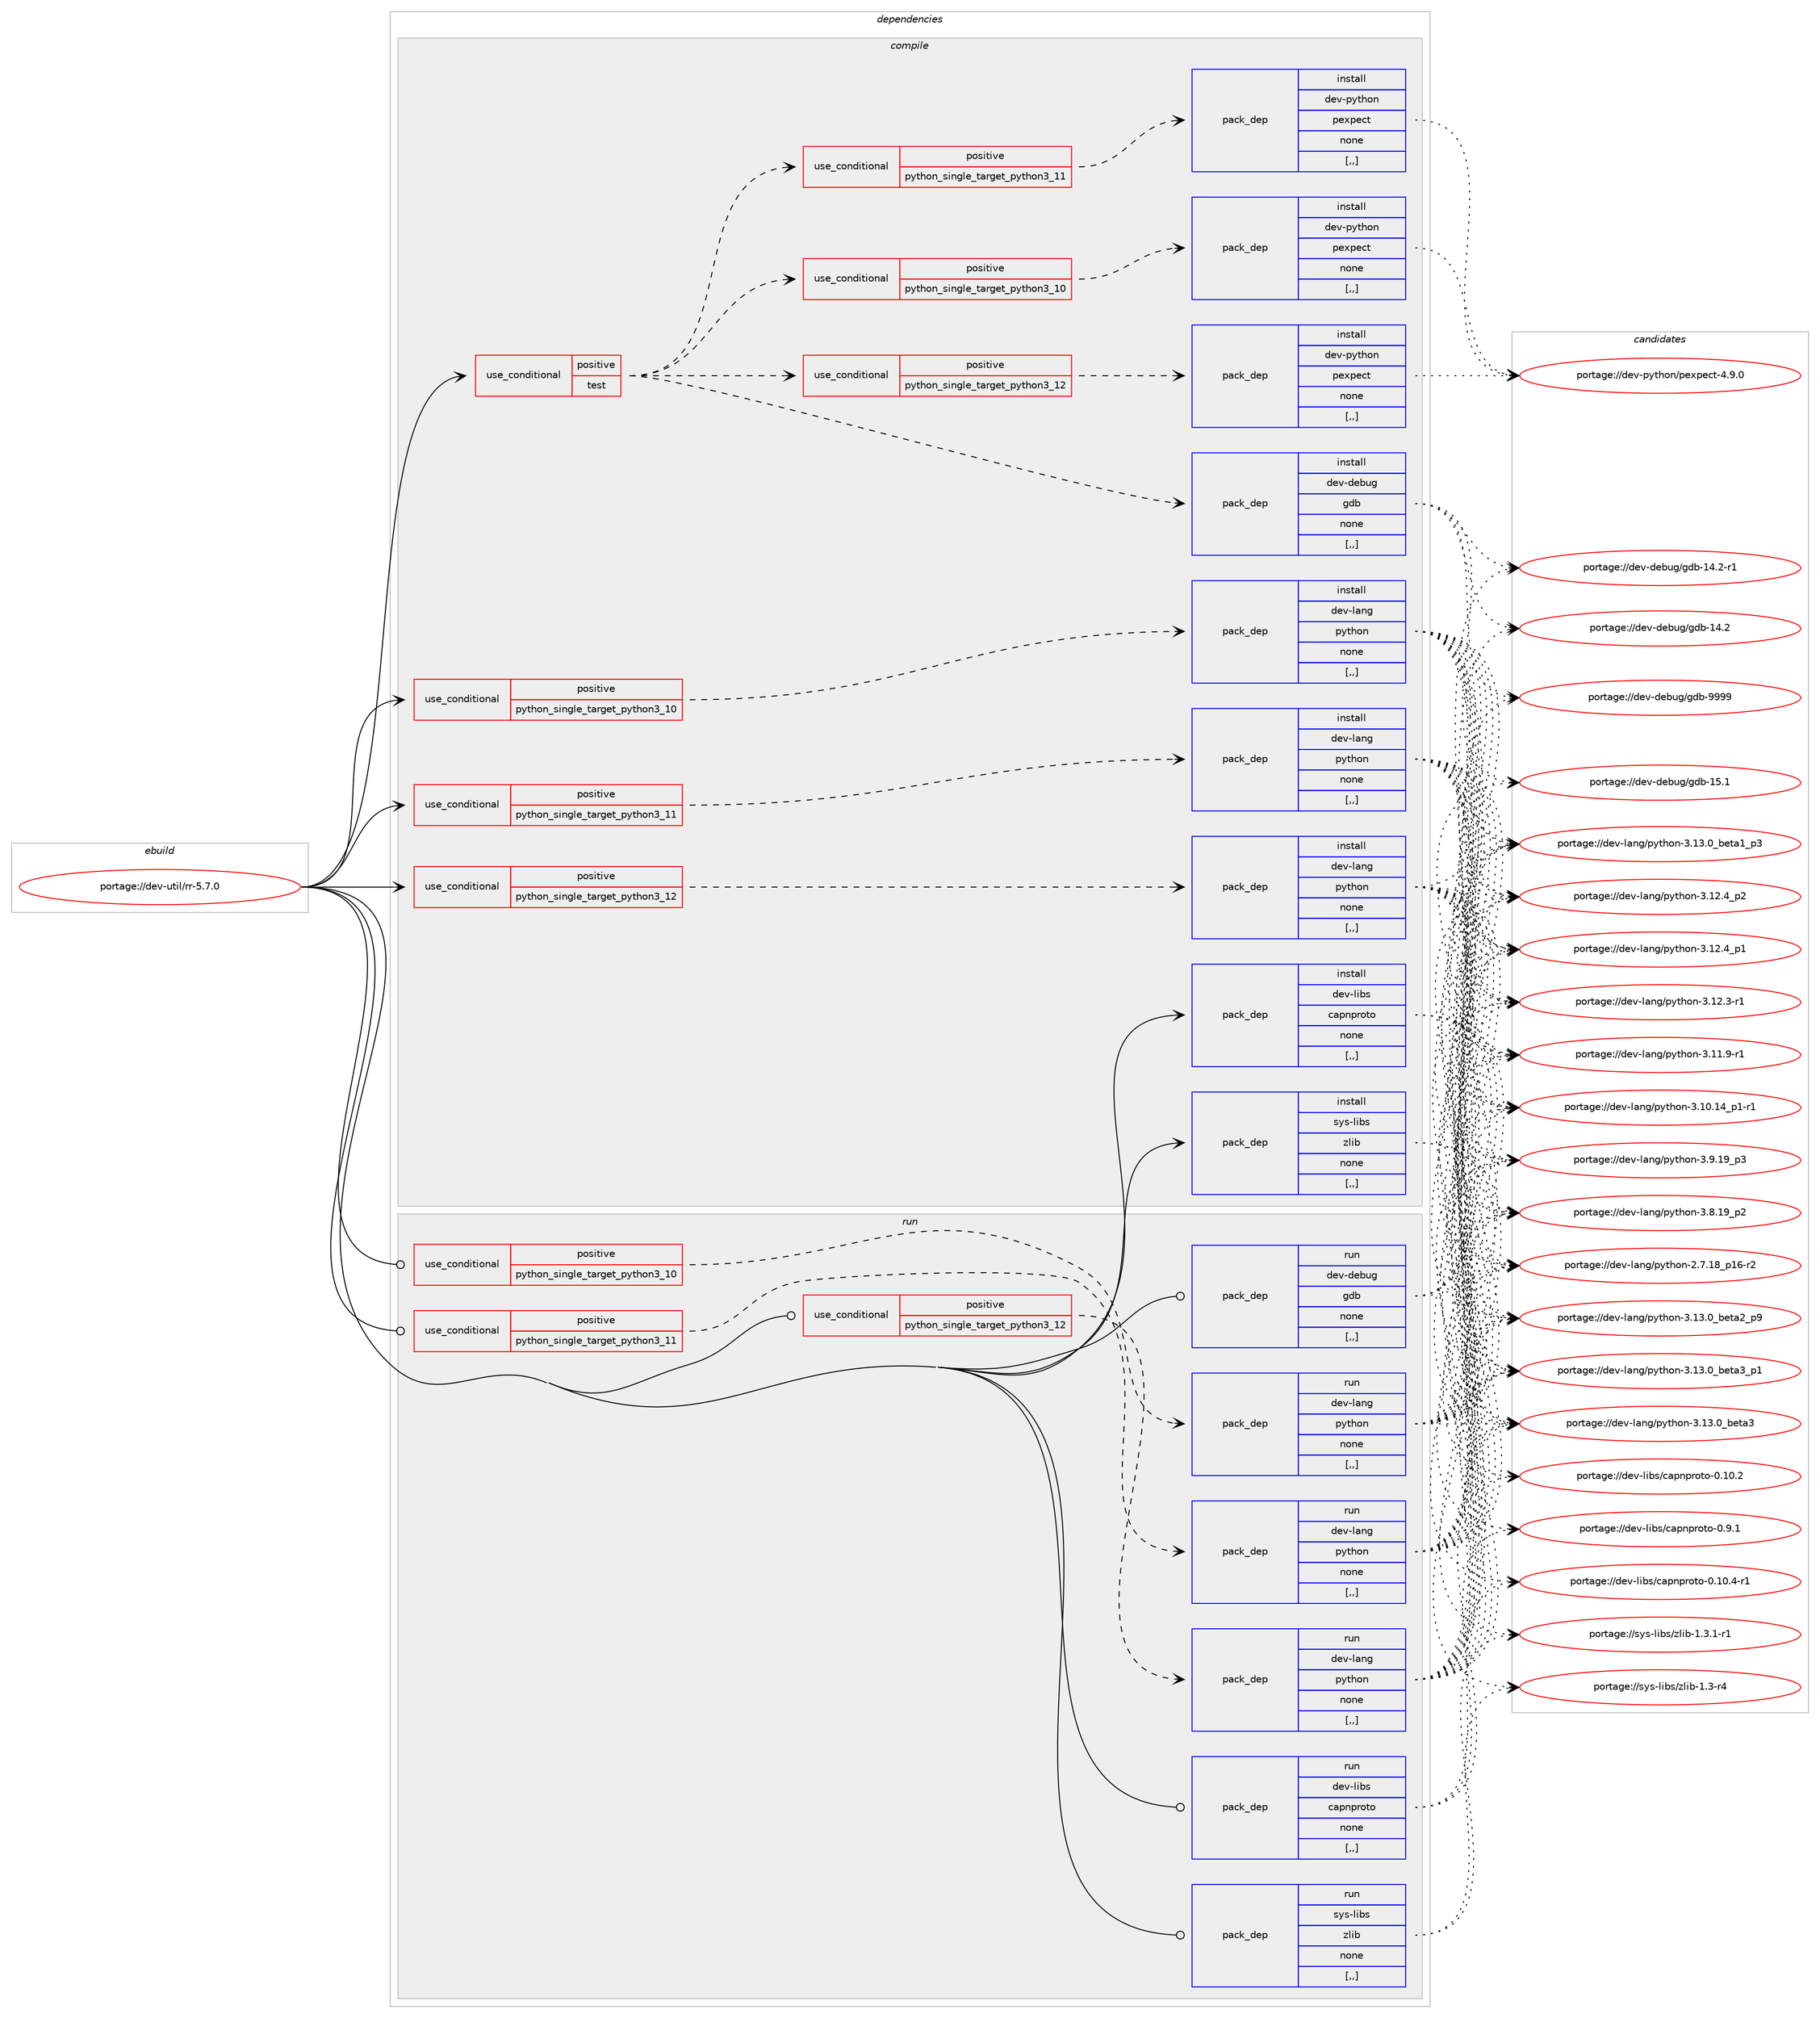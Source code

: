 digraph prolog {

# *************
# Graph options
# *************

newrank=true;
concentrate=true;
compound=true;
graph [rankdir=LR,fontname=Helvetica,fontsize=10,ranksep=1.5];#, ranksep=2.5, nodesep=0.2];
edge  [arrowhead=vee];
node  [fontname=Helvetica,fontsize=10];

# **********
# The ebuild
# **********

subgraph cluster_leftcol {
color=gray;
label=<<i>ebuild</i>>;
id [label="portage://dev-util/rr-5.7.0", color=red, width=4, href="../dev-util/rr-5.7.0.svg"];
}

# ****************
# The dependencies
# ****************

subgraph cluster_midcol {
color=gray;
label=<<i>dependencies</i>>;
subgraph cluster_compile {
fillcolor="#eeeeee";
style=filled;
label=<<i>compile</i>>;
subgraph cond61566 {
dependency218963 [label=<<TABLE BORDER="0" CELLBORDER="1" CELLSPACING="0" CELLPADDING="4"><TR><TD ROWSPAN="3" CELLPADDING="10">use_conditional</TD></TR><TR><TD>positive</TD></TR><TR><TD>python_single_target_python3_10</TD></TR></TABLE>>, shape=none, color=red];
subgraph pack155939 {
dependency218964 [label=<<TABLE BORDER="0" CELLBORDER="1" CELLSPACING="0" CELLPADDING="4" WIDTH="220"><TR><TD ROWSPAN="6" CELLPADDING="30">pack_dep</TD></TR><TR><TD WIDTH="110">install</TD></TR><TR><TD>dev-lang</TD></TR><TR><TD>python</TD></TR><TR><TD>none</TD></TR><TR><TD>[,,]</TD></TR></TABLE>>, shape=none, color=blue];
}
dependency218963:e -> dependency218964:w [weight=20,style="dashed",arrowhead="vee"];
}
id:e -> dependency218963:w [weight=20,style="solid",arrowhead="vee"];
subgraph cond61567 {
dependency218965 [label=<<TABLE BORDER="0" CELLBORDER="1" CELLSPACING="0" CELLPADDING="4"><TR><TD ROWSPAN="3" CELLPADDING="10">use_conditional</TD></TR><TR><TD>positive</TD></TR><TR><TD>python_single_target_python3_11</TD></TR></TABLE>>, shape=none, color=red];
subgraph pack155940 {
dependency218966 [label=<<TABLE BORDER="0" CELLBORDER="1" CELLSPACING="0" CELLPADDING="4" WIDTH="220"><TR><TD ROWSPAN="6" CELLPADDING="30">pack_dep</TD></TR><TR><TD WIDTH="110">install</TD></TR><TR><TD>dev-lang</TD></TR><TR><TD>python</TD></TR><TR><TD>none</TD></TR><TR><TD>[,,]</TD></TR></TABLE>>, shape=none, color=blue];
}
dependency218965:e -> dependency218966:w [weight=20,style="dashed",arrowhead="vee"];
}
id:e -> dependency218965:w [weight=20,style="solid",arrowhead="vee"];
subgraph cond61568 {
dependency218967 [label=<<TABLE BORDER="0" CELLBORDER="1" CELLSPACING="0" CELLPADDING="4"><TR><TD ROWSPAN="3" CELLPADDING="10">use_conditional</TD></TR><TR><TD>positive</TD></TR><TR><TD>python_single_target_python3_12</TD></TR></TABLE>>, shape=none, color=red];
subgraph pack155941 {
dependency218968 [label=<<TABLE BORDER="0" CELLBORDER="1" CELLSPACING="0" CELLPADDING="4" WIDTH="220"><TR><TD ROWSPAN="6" CELLPADDING="30">pack_dep</TD></TR><TR><TD WIDTH="110">install</TD></TR><TR><TD>dev-lang</TD></TR><TR><TD>python</TD></TR><TR><TD>none</TD></TR><TR><TD>[,,]</TD></TR></TABLE>>, shape=none, color=blue];
}
dependency218967:e -> dependency218968:w [weight=20,style="dashed",arrowhead="vee"];
}
id:e -> dependency218967:w [weight=20,style="solid",arrowhead="vee"];
subgraph cond61569 {
dependency218969 [label=<<TABLE BORDER="0" CELLBORDER="1" CELLSPACING="0" CELLPADDING="4"><TR><TD ROWSPAN="3" CELLPADDING="10">use_conditional</TD></TR><TR><TD>positive</TD></TR><TR><TD>test</TD></TR></TABLE>>, shape=none, color=red];
subgraph cond61570 {
dependency218970 [label=<<TABLE BORDER="0" CELLBORDER="1" CELLSPACING="0" CELLPADDING="4"><TR><TD ROWSPAN="3" CELLPADDING="10">use_conditional</TD></TR><TR><TD>positive</TD></TR><TR><TD>python_single_target_python3_10</TD></TR></TABLE>>, shape=none, color=red];
subgraph pack155942 {
dependency218971 [label=<<TABLE BORDER="0" CELLBORDER="1" CELLSPACING="0" CELLPADDING="4" WIDTH="220"><TR><TD ROWSPAN="6" CELLPADDING="30">pack_dep</TD></TR><TR><TD WIDTH="110">install</TD></TR><TR><TD>dev-python</TD></TR><TR><TD>pexpect</TD></TR><TR><TD>none</TD></TR><TR><TD>[,,]</TD></TR></TABLE>>, shape=none, color=blue];
}
dependency218970:e -> dependency218971:w [weight=20,style="dashed",arrowhead="vee"];
}
dependency218969:e -> dependency218970:w [weight=20,style="dashed",arrowhead="vee"];
subgraph cond61571 {
dependency218972 [label=<<TABLE BORDER="0" CELLBORDER="1" CELLSPACING="0" CELLPADDING="4"><TR><TD ROWSPAN="3" CELLPADDING="10">use_conditional</TD></TR><TR><TD>positive</TD></TR><TR><TD>python_single_target_python3_11</TD></TR></TABLE>>, shape=none, color=red];
subgraph pack155943 {
dependency218973 [label=<<TABLE BORDER="0" CELLBORDER="1" CELLSPACING="0" CELLPADDING="4" WIDTH="220"><TR><TD ROWSPAN="6" CELLPADDING="30">pack_dep</TD></TR><TR><TD WIDTH="110">install</TD></TR><TR><TD>dev-python</TD></TR><TR><TD>pexpect</TD></TR><TR><TD>none</TD></TR><TR><TD>[,,]</TD></TR></TABLE>>, shape=none, color=blue];
}
dependency218972:e -> dependency218973:w [weight=20,style="dashed",arrowhead="vee"];
}
dependency218969:e -> dependency218972:w [weight=20,style="dashed",arrowhead="vee"];
subgraph cond61572 {
dependency218974 [label=<<TABLE BORDER="0" CELLBORDER="1" CELLSPACING="0" CELLPADDING="4"><TR><TD ROWSPAN="3" CELLPADDING="10">use_conditional</TD></TR><TR><TD>positive</TD></TR><TR><TD>python_single_target_python3_12</TD></TR></TABLE>>, shape=none, color=red];
subgraph pack155944 {
dependency218975 [label=<<TABLE BORDER="0" CELLBORDER="1" CELLSPACING="0" CELLPADDING="4" WIDTH="220"><TR><TD ROWSPAN="6" CELLPADDING="30">pack_dep</TD></TR><TR><TD WIDTH="110">install</TD></TR><TR><TD>dev-python</TD></TR><TR><TD>pexpect</TD></TR><TR><TD>none</TD></TR><TR><TD>[,,]</TD></TR></TABLE>>, shape=none, color=blue];
}
dependency218974:e -> dependency218975:w [weight=20,style="dashed",arrowhead="vee"];
}
dependency218969:e -> dependency218974:w [weight=20,style="dashed",arrowhead="vee"];
subgraph pack155945 {
dependency218976 [label=<<TABLE BORDER="0" CELLBORDER="1" CELLSPACING="0" CELLPADDING="4" WIDTH="220"><TR><TD ROWSPAN="6" CELLPADDING="30">pack_dep</TD></TR><TR><TD WIDTH="110">install</TD></TR><TR><TD>dev-debug</TD></TR><TR><TD>gdb</TD></TR><TR><TD>none</TD></TR><TR><TD>[,,]</TD></TR></TABLE>>, shape=none, color=blue];
}
dependency218969:e -> dependency218976:w [weight=20,style="dashed",arrowhead="vee"];
}
id:e -> dependency218969:w [weight=20,style="solid",arrowhead="vee"];
subgraph pack155946 {
dependency218977 [label=<<TABLE BORDER="0" CELLBORDER="1" CELLSPACING="0" CELLPADDING="4" WIDTH="220"><TR><TD ROWSPAN="6" CELLPADDING="30">pack_dep</TD></TR><TR><TD WIDTH="110">install</TD></TR><TR><TD>dev-libs</TD></TR><TR><TD>capnproto</TD></TR><TR><TD>none</TD></TR><TR><TD>[,,]</TD></TR></TABLE>>, shape=none, color=blue];
}
id:e -> dependency218977:w [weight=20,style="solid",arrowhead="vee"];
subgraph pack155947 {
dependency218978 [label=<<TABLE BORDER="0" CELLBORDER="1" CELLSPACING="0" CELLPADDING="4" WIDTH="220"><TR><TD ROWSPAN="6" CELLPADDING="30">pack_dep</TD></TR><TR><TD WIDTH="110">install</TD></TR><TR><TD>sys-libs</TD></TR><TR><TD>zlib</TD></TR><TR><TD>none</TD></TR><TR><TD>[,,]</TD></TR></TABLE>>, shape=none, color=blue];
}
id:e -> dependency218978:w [weight=20,style="solid",arrowhead="vee"];
}
subgraph cluster_compileandrun {
fillcolor="#eeeeee";
style=filled;
label=<<i>compile and run</i>>;
}
subgraph cluster_run {
fillcolor="#eeeeee";
style=filled;
label=<<i>run</i>>;
subgraph cond61573 {
dependency218979 [label=<<TABLE BORDER="0" CELLBORDER="1" CELLSPACING="0" CELLPADDING="4"><TR><TD ROWSPAN="3" CELLPADDING="10">use_conditional</TD></TR><TR><TD>positive</TD></TR><TR><TD>python_single_target_python3_10</TD></TR></TABLE>>, shape=none, color=red];
subgraph pack155948 {
dependency218980 [label=<<TABLE BORDER="0" CELLBORDER="1" CELLSPACING="0" CELLPADDING="4" WIDTH="220"><TR><TD ROWSPAN="6" CELLPADDING="30">pack_dep</TD></TR><TR><TD WIDTH="110">run</TD></TR><TR><TD>dev-lang</TD></TR><TR><TD>python</TD></TR><TR><TD>none</TD></TR><TR><TD>[,,]</TD></TR></TABLE>>, shape=none, color=blue];
}
dependency218979:e -> dependency218980:w [weight=20,style="dashed",arrowhead="vee"];
}
id:e -> dependency218979:w [weight=20,style="solid",arrowhead="odot"];
subgraph cond61574 {
dependency218981 [label=<<TABLE BORDER="0" CELLBORDER="1" CELLSPACING="0" CELLPADDING="4"><TR><TD ROWSPAN="3" CELLPADDING="10">use_conditional</TD></TR><TR><TD>positive</TD></TR><TR><TD>python_single_target_python3_11</TD></TR></TABLE>>, shape=none, color=red];
subgraph pack155949 {
dependency218982 [label=<<TABLE BORDER="0" CELLBORDER="1" CELLSPACING="0" CELLPADDING="4" WIDTH="220"><TR><TD ROWSPAN="6" CELLPADDING="30">pack_dep</TD></TR><TR><TD WIDTH="110">run</TD></TR><TR><TD>dev-lang</TD></TR><TR><TD>python</TD></TR><TR><TD>none</TD></TR><TR><TD>[,,]</TD></TR></TABLE>>, shape=none, color=blue];
}
dependency218981:e -> dependency218982:w [weight=20,style="dashed",arrowhead="vee"];
}
id:e -> dependency218981:w [weight=20,style="solid",arrowhead="odot"];
subgraph cond61575 {
dependency218983 [label=<<TABLE BORDER="0" CELLBORDER="1" CELLSPACING="0" CELLPADDING="4"><TR><TD ROWSPAN="3" CELLPADDING="10">use_conditional</TD></TR><TR><TD>positive</TD></TR><TR><TD>python_single_target_python3_12</TD></TR></TABLE>>, shape=none, color=red];
subgraph pack155950 {
dependency218984 [label=<<TABLE BORDER="0" CELLBORDER="1" CELLSPACING="0" CELLPADDING="4" WIDTH="220"><TR><TD ROWSPAN="6" CELLPADDING="30">pack_dep</TD></TR><TR><TD WIDTH="110">run</TD></TR><TR><TD>dev-lang</TD></TR><TR><TD>python</TD></TR><TR><TD>none</TD></TR><TR><TD>[,,]</TD></TR></TABLE>>, shape=none, color=blue];
}
dependency218983:e -> dependency218984:w [weight=20,style="dashed",arrowhead="vee"];
}
id:e -> dependency218983:w [weight=20,style="solid",arrowhead="odot"];
subgraph pack155951 {
dependency218985 [label=<<TABLE BORDER="0" CELLBORDER="1" CELLSPACING="0" CELLPADDING="4" WIDTH="220"><TR><TD ROWSPAN="6" CELLPADDING="30">pack_dep</TD></TR><TR><TD WIDTH="110">run</TD></TR><TR><TD>dev-debug</TD></TR><TR><TD>gdb</TD></TR><TR><TD>none</TD></TR><TR><TD>[,,]</TD></TR></TABLE>>, shape=none, color=blue];
}
id:e -> dependency218985:w [weight=20,style="solid",arrowhead="odot"];
subgraph pack155952 {
dependency218986 [label=<<TABLE BORDER="0" CELLBORDER="1" CELLSPACING="0" CELLPADDING="4" WIDTH="220"><TR><TD ROWSPAN="6" CELLPADDING="30">pack_dep</TD></TR><TR><TD WIDTH="110">run</TD></TR><TR><TD>dev-libs</TD></TR><TR><TD>capnproto</TD></TR><TR><TD>none</TD></TR><TR><TD>[,,]</TD></TR></TABLE>>, shape=none, color=blue];
}
id:e -> dependency218986:w [weight=20,style="solid",arrowhead="odot"];
subgraph pack155953 {
dependency218987 [label=<<TABLE BORDER="0" CELLBORDER="1" CELLSPACING="0" CELLPADDING="4" WIDTH="220"><TR><TD ROWSPAN="6" CELLPADDING="30">pack_dep</TD></TR><TR><TD WIDTH="110">run</TD></TR><TR><TD>sys-libs</TD></TR><TR><TD>zlib</TD></TR><TR><TD>none</TD></TR><TR><TD>[,,]</TD></TR></TABLE>>, shape=none, color=blue];
}
id:e -> dependency218987:w [weight=20,style="solid",arrowhead="odot"];
}
}

# **************
# The candidates
# **************

subgraph cluster_choices {
rank=same;
color=gray;
label=<<i>candidates</i>>;

subgraph choice155939 {
color=black;
nodesep=1;
choice10010111845108971101034711212111610411111045514649514648959810111697519511249 [label="portage://dev-lang/python-3.13.0_beta3_p1", color=red, width=4,href="../dev-lang/python-3.13.0_beta3_p1.svg"];
choice1001011184510897110103471121211161041111104551464951464895981011169751 [label="portage://dev-lang/python-3.13.0_beta3", color=red, width=4,href="../dev-lang/python-3.13.0_beta3.svg"];
choice10010111845108971101034711212111610411111045514649514648959810111697509511257 [label="portage://dev-lang/python-3.13.0_beta2_p9", color=red, width=4,href="../dev-lang/python-3.13.0_beta2_p9.svg"];
choice10010111845108971101034711212111610411111045514649514648959810111697499511251 [label="portage://dev-lang/python-3.13.0_beta1_p3", color=red, width=4,href="../dev-lang/python-3.13.0_beta1_p3.svg"];
choice100101118451089711010347112121116104111110455146495046529511250 [label="portage://dev-lang/python-3.12.4_p2", color=red, width=4,href="../dev-lang/python-3.12.4_p2.svg"];
choice100101118451089711010347112121116104111110455146495046529511249 [label="portage://dev-lang/python-3.12.4_p1", color=red, width=4,href="../dev-lang/python-3.12.4_p1.svg"];
choice100101118451089711010347112121116104111110455146495046514511449 [label="portage://dev-lang/python-3.12.3-r1", color=red, width=4,href="../dev-lang/python-3.12.3-r1.svg"];
choice100101118451089711010347112121116104111110455146494946574511449 [label="portage://dev-lang/python-3.11.9-r1", color=red, width=4,href="../dev-lang/python-3.11.9-r1.svg"];
choice100101118451089711010347112121116104111110455146494846495295112494511449 [label="portage://dev-lang/python-3.10.14_p1-r1", color=red, width=4,href="../dev-lang/python-3.10.14_p1-r1.svg"];
choice100101118451089711010347112121116104111110455146574649579511251 [label="portage://dev-lang/python-3.9.19_p3", color=red, width=4,href="../dev-lang/python-3.9.19_p3.svg"];
choice100101118451089711010347112121116104111110455146564649579511250 [label="portage://dev-lang/python-3.8.19_p2", color=red, width=4,href="../dev-lang/python-3.8.19_p2.svg"];
choice100101118451089711010347112121116104111110455046554649569511249544511450 [label="portage://dev-lang/python-2.7.18_p16-r2", color=red, width=4,href="../dev-lang/python-2.7.18_p16-r2.svg"];
dependency218964:e -> choice10010111845108971101034711212111610411111045514649514648959810111697519511249:w [style=dotted,weight="100"];
dependency218964:e -> choice1001011184510897110103471121211161041111104551464951464895981011169751:w [style=dotted,weight="100"];
dependency218964:e -> choice10010111845108971101034711212111610411111045514649514648959810111697509511257:w [style=dotted,weight="100"];
dependency218964:e -> choice10010111845108971101034711212111610411111045514649514648959810111697499511251:w [style=dotted,weight="100"];
dependency218964:e -> choice100101118451089711010347112121116104111110455146495046529511250:w [style=dotted,weight="100"];
dependency218964:e -> choice100101118451089711010347112121116104111110455146495046529511249:w [style=dotted,weight="100"];
dependency218964:e -> choice100101118451089711010347112121116104111110455146495046514511449:w [style=dotted,weight="100"];
dependency218964:e -> choice100101118451089711010347112121116104111110455146494946574511449:w [style=dotted,weight="100"];
dependency218964:e -> choice100101118451089711010347112121116104111110455146494846495295112494511449:w [style=dotted,weight="100"];
dependency218964:e -> choice100101118451089711010347112121116104111110455146574649579511251:w [style=dotted,weight="100"];
dependency218964:e -> choice100101118451089711010347112121116104111110455146564649579511250:w [style=dotted,weight="100"];
dependency218964:e -> choice100101118451089711010347112121116104111110455046554649569511249544511450:w [style=dotted,weight="100"];
}
subgraph choice155940 {
color=black;
nodesep=1;
choice10010111845108971101034711212111610411111045514649514648959810111697519511249 [label="portage://dev-lang/python-3.13.0_beta3_p1", color=red, width=4,href="../dev-lang/python-3.13.0_beta3_p1.svg"];
choice1001011184510897110103471121211161041111104551464951464895981011169751 [label="portage://dev-lang/python-3.13.0_beta3", color=red, width=4,href="../dev-lang/python-3.13.0_beta3.svg"];
choice10010111845108971101034711212111610411111045514649514648959810111697509511257 [label="portage://dev-lang/python-3.13.0_beta2_p9", color=red, width=4,href="../dev-lang/python-3.13.0_beta2_p9.svg"];
choice10010111845108971101034711212111610411111045514649514648959810111697499511251 [label="portage://dev-lang/python-3.13.0_beta1_p3", color=red, width=4,href="../dev-lang/python-3.13.0_beta1_p3.svg"];
choice100101118451089711010347112121116104111110455146495046529511250 [label="portage://dev-lang/python-3.12.4_p2", color=red, width=4,href="../dev-lang/python-3.12.4_p2.svg"];
choice100101118451089711010347112121116104111110455146495046529511249 [label="portage://dev-lang/python-3.12.4_p1", color=red, width=4,href="../dev-lang/python-3.12.4_p1.svg"];
choice100101118451089711010347112121116104111110455146495046514511449 [label="portage://dev-lang/python-3.12.3-r1", color=red, width=4,href="../dev-lang/python-3.12.3-r1.svg"];
choice100101118451089711010347112121116104111110455146494946574511449 [label="portage://dev-lang/python-3.11.9-r1", color=red, width=4,href="../dev-lang/python-3.11.9-r1.svg"];
choice100101118451089711010347112121116104111110455146494846495295112494511449 [label="portage://dev-lang/python-3.10.14_p1-r1", color=red, width=4,href="../dev-lang/python-3.10.14_p1-r1.svg"];
choice100101118451089711010347112121116104111110455146574649579511251 [label="portage://dev-lang/python-3.9.19_p3", color=red, width=4,href="../dev-lang/python-3.9.19_p3.svg"];
choice100101118451089711010347112121116104111110455146564649579511250 [label="portage://dev-lang/python-3.8.19_p2", color=red, width=4,href="../dev-lang/python-3.8.19_p2.svg"];
choice100101118451089711010347112121116104111110455046554649569511249544511450 [label="portage://dev-lang/python-2.7.18_p16-r2", color=red, width=4,href="../dev-lang/python-2.7.18_p16-r2.svg"];
dependency218966:e -> choice10010111845108971101034711212111610411111045514649514648959810111697519511249:w [style=dotted,weight="100"];
dependency218966:e -> choice1001011184510897110103471121211161041111104551464951464895981011169751:w [style=dotted,weight="100"];
dependency218966:e -> choice10010111845108971101034711212111610411111045514649514648959810111697509511257:w [style=dotted,weight="100"];
dependency218966:e -> choice10010111845108971101034711212111610411111045514649514648959810111697499511251:w [style=dotted,weight="100"];
dependency218966:e -> choice100101118451089711010347112121116104111110455146495046529511250:w [style=dotted,weight="100"];
dependency218966:e -> choice100101118451089711010347112121116104111110455146495046529511249:w [style=dotted,weight="100"];
dependency218966:e -> choice100101118451089711010347112121116104111110455146495046514511449:w [style=dotted,weight="100"];
dependency218966:e -> choice100101118451089711010347112121116104111110455146494946574511449:w [style=dotted,weight="100"];
dependency218966:e -> choice100101118451089711010347112121116104111110455146494846495295112494511449:w [style=dotted,weight="100"];
dependency218966:e -> choice100101118451089711010347112121116104111110455146574649579511251:w [style=dotted,weight="100"];
dependency218966:e -> choice100101118451089711010347112121116104111110455146564649579511250:w [style=dotted,weight="100"];
dependency218966:e -> choice100101118451089711010347112121116104111110455046554649569511249544511450:w [style=dotted,weight="100"];
}
subgraph choice155941 {
color=black;
nodesep=1;
choice10010111845108971101034711212111610411111045514649514648959810111697519511249 [label="portage://dev-lang/python-3.13.0_beta3_p1", color=red, width=4,href="../dev-lang/python-3.13.0_beta3_p1.svg"];
choice1001011184510897110103471121211161041111104551464951464895981011169751 [label="portage://dev-lang/python-3.13.0_beta3", color=red, width=4,href="../dev-lang/python-3.13.0_beta3.svg"];
choice10010111845108971101034711212111610411111045514649514648959810111697509511257 [label="portage://dev-lang/python-3.13.0_beta2_p9", color=red, width=4,href="../dev-lang/python-3.13.0_beta2_p9.svg"];
choice10010111845108971101034711212111610411111045514649514648959810111697499511251 [label="portage://dev-lang/python-3.13.0_beta1_p3", color=red, width=4,href="../dev-lang/python-3.13.0_beta1_p3.svg"];
choice100101118451089711010347112121116104111110455146495046529511250 [label="portage://dev-lang/python-3.12.4_p2", color=red, width=4,href="../dev-lang/python-3.12.4_p2.svg"];
choice100101118451089711010347112121116104111110455146495046529511249 [label="portage://dev-lang/python-3.12.4_p1", color=red, width=4,href="../dev-lang/python-3.12.4_p1.svg"];
choice100101118451089711010347112121116104111110455146495046514511449 [label="portage://dev-lang/python-3.12.3-r1", color=red, width=4,href="../dev-lang/python-3.12.3-r1.svg"];
choice100101118451089711010347112121116104111110455146494946574511449 [label="portage://dev-lang/python-3.11.9-r1", color=red, width=4,href="../dev-lang/python-3.11.9-r1.svg"];
choice100101118451089711010347112121116104111110455146494846495295112494511449 [label="portage://dev-lang/python-3.10.14_p1-r1", color=red, width=4,href="../dev-lang/python-3.10.14_p1-r1.svg"];
choice100101118451089711010347112121116104111110455146574649579511251 [label="portage://dev-lang/python-3.9.19_p3", color=red, width=4,href="../dev-lang/python-3.9.19_p3.svg"];
choice100101118451089711010347112121116104111110455146564649579511250 [label="portage://dev-lang/python-3.8.19_p2", color=red, width=4,href="../dev-lang/python-3.8.19_p2.svg"];
choice100101118451089711010347112121116104111110455046554649569511249544511450 [label="portage://dev-lang/python-2.7.18_p16-r2", color=red, width=4,href="../dev-lang/python-2.7.18_p16-r2.svg"];
dependency218968:e -> choice10010111845108971101034711212111610411111045514649514648959810111697519511249:w [style=dotted,weight="100"];
dependency218968:e -> choice1001011184510897110103471121211161041111104551464951464895981011169751:w [style=dotted,weight="100"];
dependency218968:e -> choice10010111845108971101034711212111610411111045514649514648959810111697509511257:w [style=dotted,weight="100"];
dependency218968:e -> choice10010111845108971101034711212111610411111045514649514648959810111697499511251:w [style=dotted,weight="100"];
dependency218968:e -> choice100101118451089711010347112121116104111110455146495046529511250:w [style=dotted,weight="100"];
dependency218968:e -> choice100101118451089711010347112121116104111110455146495046529511249:w [style=dotted,weight="100"];
dependency218968:e -> choice100101118451089711010347112121116104111110455146495046514511449:w [style=dotted,weight="100"];
dependency218968:e -> choice100101118451089711010347112121116104111110455146494946574511449:w [style=dotted,weight="100"];
dependency218968:e -> choice100101118451089711010347112121116104111110455146494846495295112494511449:w [style=dotted,weight="100"];
dependency218968:e -> choice100101118451089711010347112121116104111110455146574649579511251:w [style=dotted,weight="100"];
dependency218968:e -> choice100101118451089711010347112121116104111110455146564649579511250:w [style=dotted,weight="100"];
dependency218968:e -> choice100101118451089711010347112121116104111110455046554649569511249544511450:w [style=dotted,weight="100"];
}
subgraph choice155942 {
color=black;
nodesep=1;
choice100101118451121211161041111104711210112011210199116455246574648 [label="portage://dev-python/pexpect-4.9.0", color=red, width=4,href="../dev-python/pexpect-4.9.0.svg"];
dependency218971:e -> choice100101118451121211161041111104711210112011210199116455246574648:w [style=dotted,weight="100"];
}
subgraph choice155943 {
color=black;
nodesep=1;
choice100101118451121211161041111104711210112011210199116455246574648 [label="portage://dev-python/pexpect-4.9.0", color=red, width=4,href="../dev-python/pexpect-4.9.0.svg"];
dependency218973:e -> choice100101118451121211161041111104711210112011210199116455246574648:w [style=dotted,weight="100"];
}
subgraph choice155944 {
color=black;
nodesep=1;
choice100101118451121211161041111104711210112011210199116455246574648 [label="portage://dev-python/pexpect-4.9.0", color=red, width=4,href="../dev-python/pexpect-4.9.0.svg"];
dependency218975:e -> choice100101118451121211161041111104711210112011210199116455246574648:w [style=dotted,weight="100"];
}
subgraph choice155945 {
color=black;
nodesep=1;
choice100101118451001019811710347103100984557575757 [label="portage://dev-debug/gdb-9999", color=red, width=4,href="../dev-debug/gdb-9999.svg"];
choice100101118451001019811710347103100984549534649 [label="portage://dev-debug/gdb-15.1", color=red, width=4,href="../dev-debug/gdb-15.1.svg"];
choice1001011184510010198117103471031009845495246504511449 [label="portage://dev-debug/gdb-14.2-r1", color=red, width=4,href="../dev-debug/gdb-14.2-r1.svg"];
choice100101118451001019811710347103100984549524650 [label="portage://dev-debug/gdb-14.2", color=red, width=4,href="../dev-debug/gdb-14.2.svg"];
dependency218976:e -> choice100101118451001019811710347103100984557575757:w [style=dotted,weight="100"];
dependency218976:e -> choice100101118451001019811710347103100984549534649:w [style=dotted,weight="100"];
dependency218976:e -> choice1001011184510010198117103471031009845495246504511449:w [style=dotted,weight="100"];
dependency218976:e -> choice100101118451001019811710347103100984549524650:w [style=dotted,weight="100"];
}
subgraph choice155946 {
color=black;
nodesep=1;
choice1001011184510810598115479997112110112114111116111454846494846524511449 [label="portage://dev-libs/capnproto-0.10.4-r1", color=red, width=4,href="../dev-libs/capnproto-0.10.4-r1.svg"];
choice100101118451081059811547999711211011211411111611145484649484650 [label="portage://dev-libs/capnproto-0.10.2", color=red, width=4,href="../dev-libs/capnproto-0.10.2.svg"];
choice1001011184510810598115479997112110112114111116111454846574649 [label="portage://dev-libs/capnproto-0.9.1", color=red, width=4,href="../dev-libs/capnproto-0.9.1.svg"];
dependency218977:e -> choice1001011184510810598115479997112110112114111116111454846494846524511449:w [style=dotted,weight="100"];
dependency218977:e -> choice100101118451081059811547999711211011211411111611145484649484650:w [style=dotted,weight="100"];
dependency218977:e -> choice1001011184510810598115479997112110112114111116111454846574649:w [style=dotted,weight="100"];
}
subgraph choice155947 {
color=black;
nodesep=1;
choice115121115451081059811547122108105984549465146494511449 [label="portage://sys-libs/zlib-1.3.1-r1", color=red, width=4,href="../sys-libs/zlib-1.3.1-r1.svg"];
choice11512111545108105981154712210810598454946514511452 [label="portage://sys-libs/zlib-1.3-r4", color=red, width=4,href="../sys-libs/zlib-1.3-r4.svg"];
dependency218978:e -> choice115121115451081059811547122108105984549465146494511449:w [style=dotted,weight="100"];
dependency218978:e -> choice11512111545108105981154712210810598454946514511452:w [style=dotted,weight="100"];
}
subgraph choice155948 {
color=black;
nodesep=1;
choice10010111845108971101034711212111610411111045514649514648959810111697519511249 [label="portage://dev-lang/python-3.13.0_beta3_p1", color=red, width=4,href="../dev-lang/python-3.13.0_beta3_p1.svg"];
choice1001011184510897110103471121211161041111104551464951464895981011169751 [label="portage://dev-lang/python-3.13.0_beta3", color=red, width=4,href="../dev-lang/python-3.13.0_beta3.svg"];
choice10010111845108971101034711212111610411111045514649514648959810111697509511257 [label="portage://dev-lang/python-3.13.0_beta2_p9", color=red, width=4,href="../dev-lang/python-3.13.0_beta2_p9.svg"];
choice10010111845108971101034711212111610411111045514649514648959810111697499511251 [label="portage://dev-lang/python-3.13.0_beta1_p3", color=red, width=4,href="../dev-lang/python-3.13.0_beta1_p3.svg"];
choice100101118451089711010347112121116104111110455146495046529511250 [label="portage://dev-lang/python-3.12.4_p2", color=red, width=4,href="../dev-lang/python-3.12.4_p2.svg"];
choice100101118451089711010347112121116104111110455146495046529511249 [label="portage://dev-lang/python-3.12.4_p1", color=red, width=4,href="../dev-lang/python-3.12.4_p1.svg"];
choice100101118451089711010347112121116104111110455146495046514511449 [label="portage://dev-lang/python-3.12.3-r1", color=red, width=4,href="../dev-lang/python-3.12.3-r1.svg"];
choice100101118451089711010347112121116104111110455146494946574511449 [label="portage://dev-lang/python-3.11.9-r1", color=red, width=4,href="../dev-lang/python-3.11.9-r1.svg"];
choice100101118451089711010347112121116104111110455146494846495295112494511449 [label="portage://dev-lang/python-3.10.14_p1-r1", color=red, width=4,href="../dev-lang/python-3.10.14_p1-r1.svg"];
choice100101118451089711010347112121116104111110455146574649579511251 [label="portage://dev-lang/python-3.9.19_p3", color=red, width=4,href="../dev-lang/python-3.9.19_p3.svg"];
choice100101118451089711010347112121116104111110455146564649579511250 [label="portage://dev-lang/python-3.8.19_p2", color=red, width=4,href="../dev-lang/python-3.8.19_p2.svg"];
choice100101118451089711010347112121116104111110455046554649569511249544511450 [label="portage://dev-lang/python-2.7.18_p16-r2", color=red, width=4,href="../dev-lang/python-2.7.18_p16-r2.svg"];
dependency218980:e -> choice10010111845108971101034711212111610411111045514649514648959810111697519511249:w [style=dotted,weight="100"];
dependency218980:e -> choice1001011184510897110103471121211161041111104551464951464895981011169751:w [style=dotted,weight="100"];
dependency218980:e -> choice10010111845108971101034711212111610411111045514649514648959810111697509511257:w [style=dotted,weight="100"];
dependency218980:e -> choice10010111845108971101034711212111610411111045514649514648959810111697499511251:w [style=dotted,weight="100"];
dependency218980:e -> choice100101118451089711010347112121116104111110455146495046529511250:w [style=dotted,weight="100"];
dependency218980:e -> choice100101118451089711010347112121116104111110455146495046529511249:w [style=dotted,weight="100"];
dependency218980:e -> choice100101118451089711010347112121116104111110455146495046514511449:w [style=dotted,weight="100"];
dependency218980:e -> choice100101118451089711010347112121116104111110455146494946574511449:w [style=dotted,weight="100"];
dependency218980:e -> choice100101118451089711010347112121116104111110455146494846495295112494511449:w [style=dotted,weight="100"];
dependency218980:e -> choice100101118451089711010347112121116104111110455146574649579511251:w [style=dotted,weight="100"];
dependency218980:e -> choice100101118451089711010347112121116104111110455146564649579511250:w [style=dotted,weight="100"];
dependency218980:e -> choice100101118451089711010347112121116104111110455046554649569511249544511450:w [style=dotted,weight="100"];
}
subgraph choice155949 {
color=black;
nodesep=1;
choice10010111845108971101034711212111610411111045514649514648959810111697519511249 [label="portage://dev-lang/python-3.13.0_beta3_p1", color=red, width=4,href="../dev-lang/python-3.13.0_beta3_p1.svg"];
choice1001011184510897110103471121211161041111104551464951464895981011169751 [label="portage://dev-lang/python-3.13.0_beta3", color=red, width=4,href="../dev-lang/python-3.13.0_beta3.svg"];
choice10010111845108971101034711212111610411111045514649514648959810111697509511257 [label="portage://dev-lang/python-3.13.0_beta2_p9", color=red, width=4,href="../dev-lang/python-3.13.0_beta2_p9.svg"];
choice10010111845108971101034711212111610411111045514649514648959810111697499511251 [label="portage://dev-lang/python-3.13.0_beta1_p3", color=red, width=4,href="../dev-lang/python-3.13.0_beta1_p3.svg"];
choice100101118451089711010347112121116104111110455146495046529511250 [label="portage://dev-lang/python-3.12.4_p2", color=red, width=4,href="../dev-lang/python-3.12.4_p2.svg"];
choice100101118451089711010347112121116104111110455146495046529511249 [label="portage://dev-lang/python-3.12.4_p1", color=red, width=4,href="../dev-lang/python-3.12.4_p1.svg"];
choice100101118451089711010347112121116104111110455146495046514511449 [label="portage://dev-lang/python-3.12.3-r1", color=red, width=4,href="../dev-lang/python-3.12.3-r1.svg"];
choice100101118451089711010347112121116104111110455146494946574511449 [label="portage://dev-lang/python-3.11.9-r1", color=red, width=4,href="../dev-lang/python-3.11.9-r1.svg"];
choice100101118451089711010347112121116104111110455146494846495295112494511449 [label="portage://dev-lang/python-3.10.14_p1-r1", color=red, width=4,href="../dev-lang/python-3.10.14_p1-r1.svg"];
choice100101118451089711010347112121116104111110455146574649579511251 [label="portage://dev-lang/python-3.9.19_p3", color=red, width=4,href="../dev-lang/python-3.9.19_p3.svg"];
choice100101118451089711010347112121116104111110455146564649579511250 [label="portage://dev-lang/python-3.8.19_p2", color=red, width=4,href="../dev-lang/python-3.8.19_p2.svg"];
choice100101118451089711010347112121116104111110455046554649569511249544511450 [label="portage://dev-lang/python-2.7.18_p16-r2", color=red, width=4,href="../dev-lang/python-2.7.18_p16-r2.svg"];
dependency218982:e -> choice10010111845108971101034711212111610411111045514649514648959810111697519511249:w [style=dotted,weight="100"];
dependency218982:e -> choice1001011184510897110103471121211161041111104551464951464895981011169751:w [style=dotted,weight="100"];
dependency218982:e -> choice10010111845108971101034711212111610411111045514649514648959810111697509511257:w [style=dotted,weight="100"];
dependency218982:e -> choice10010111845108971101034711212111610411111045514649514648959810111697499511251:w [style=dotted,weight="100"];
dependency218982:e -> choice100101118451089711010347112121116104111110455146495046529511250:w [style=dotted,weight="100"];
dependency218982:e -> choice100101118451089711010347112121116104111110455146495046529511249:w [style=dotted,weight="100"];
dependency218982:e -> choice100101118451089711010347112121116104111110455146495046514511449:w [style=dotted,weight="100"];
dependency218982:e -> choice100101118451089711010347112121116104111110455146494946574511449:w [style=dotted,weight="100"];
dependency218982:e -> choice100101118451089711010347112121116104111110455146494846495295112494511449:w [style=dotted,weight="100"];
dependency218982:e -> choice100101118451089711010347112121116104111110455146574649579511251:w [style=dotted,weight="100"];
dependency218982:e -> choice100101118451089711010347112121116104111110455146564649579511250:w [style=dotted,weight="100"];
dependency218982:e -> choice100101118451089711010347112121116104111110455046554649569511249544511450:w [style=dotted,weight="100"];
}
subgraph choice155950 {
color=black;
nodesep=1;
choice10010111845108971101034711212111610411111045514649514648959810111697519511249 [label="portage://dev-lang/python-3.13.0_beta3_p1", color=red, width=4,href="../dev-lang/python-3.13.0_beta3_p1.svg"];
choice1001011184510897110103471121211161041111104551464951464895981011169751 [label="portage://dev-lang/python-3.13.0_beta3", color=red, width=4,href="../dev-lang/python-3.13.0_beta3.svg"];
choice10010111845108971101034711212111610411111045514649514648959810111697509511257 [label="portage://dev-lang/python-3.13.0_beta2_p9", color=red, width=4,href="../dev-lang/python-3.13.0_beta2_p9.svg"];
choice10010111845108971101034711212111610411111045514649514648959810111697499511251 [label="portage://dev-lang/python-3.13.0_beta1_p3", color=red, width=4,href="../dev-lang/python-3.13.0_beta1_p3.svg"];
choice100101118451089711010347112121116104111110455146495046529511250 [label="portage://dev-lang/python-3.12.4_p2", color=red, width=4,href="../dev-lang/python-3.12.4_p2.svg"];
choice100101118451089711010347112121116104111110455146495046529511249 [label="portage://dev-lang/python-3.12.4_p1", color=red, width=4,href="../dev-lang/python-3.12.4_p1.svg"];
choice100101118451089711010347112121116104111110455146495046514511449 [label="portage://dev-lang/python-3.12.3-r1", color=red, width=4,href="../dev-lang/python-3.12.3-r1.svg"];
choice100101118451089711010347112121116104111110455146494946574511449 [label="portage://dev-lang/python-3.11.9-r1", color=red, width=4,href="../dev-lang/python-3.11.9-r1.svg"];
choice100101118451089711010347112121116104111110455146494846495295112494511449 [label="portage://dev-lang/python-3.10.14_p1-r1", color=red, width=4,href="../dev-lang/python-3.10.14_p1-r1.svg"];
choice100101118451089711010347112121116104111110455146574649579511251 [label="portage://dev-lang/python-3.9.19_p3", color=red, width=4,href="../dev-lang/python-3.9.19_p3.svg"];
choice100101118451089711010347112121116104111110455146564649579511250 [label="portage://dev-lang/python-3.8.19_p2", color=red, width=4,href="../dev-lang/python-3.8.19_p2.svg"];
choice100101118451089711010347112121116104111110455046554649569511249544511450 [label="portage://dev-lang/python-2.7.18_p16-r2", color=red, width=4,href="../dev-lang/python-2.7.18_p16-r2.svg"];
dependency218984:e -> choice10010111845108971101034711212111610411111045514649514648959810111697519511249:w [style=dotted,weight="100"];
dependency218984:e -> choice1001011184510897110103471121211161041111104551464951464895981011169751:w [style=dotted,weight="100"];
dependency218984:e -> choice10010111845108971101034711212111610411111045514649514648959810111697509511257:w [style=dotted,weight="100"];
dependency218984:e -> choice10010111845108971101034711212111610411111045514649514648959810111697499511251:w [style=dotted,weight="100"];
dependency218984:e -> choice100101118451089711010347112121116104111110455146495046529511250:w [style=dotted,weight="100"];
dependency218984:e -> choice100101118451089711010347112121116104111110455146495046529511249:w [style=dotted,weight="100"];
dependency218984:e -> choice100101118451089711010347112121116104111110455146495046514511449:w [style=dotted,weight="100"];
dependency218984:e -> choice100101118451089711010347112121116104111110455146494946574511449:w [style=dotted,weight="100"];
dependency218984:e -> choice100101118451089711010347112121116104111110455146494846495295112494511449:w [style=dotted,weight="100"];
dependency218984:e -> choice100101118451089711010347112121116104111110455146574649579511251:w [style=dotted,weight="100"];
dependency218984:e -> choice100101118451089711010347112121116104111110455146564649579511250:w [style=dotted,weight="100"];
dependency218984:e -> choice100101118451089711010347112121116104111110455046554649569511249544511450:w [style=dotted,weight="100"];
}
subgraph choice155951 {
color=black;
nodesep=1;
choice100101118451001019811710347103100984557575757 [label="portage://dev-debug/gdb-9999", color=red, width=4,href="../dev-debug/gdb-9999.svg"];
choice100101118451001019811710347103100984549534649 [label="portage://dev-debug/gdb-15.1", color=red, width=4,href="../dev-debug/gdb-15.1.svg"];
choice1001011184510010198117103471031009845495246504511449 [label="portage://dev-debug/gdb-14.2-r1", color=red, width=4,href="../dev-debug/gdb-14.2-r1.svg"];
choice100101118451001019811710347103100984549524650 [label="portage://dev-debug/gdb-14.2", color=red, width=4,href="../dev-debug/gdb-14.2.svg"];
dependency218985:e -> choice100101118451001019811710347103100984557575757:w [style=dotted,weight="100"];
dependency218985:e -> choice100101118451001019811710347103100984549534649:w [style=dotted,weight="100"];
dependency218985:e -> choice1001011184510010198117103471031009845495246504511449:w [style=dotted,weight="100"];
dependency218985:e -> choice100101118451001019811710347103100984549524650:w [style=dotted,weight="100"];
}
subgraph choice155952 {
color=black;
nodesep=1;
choice1001011184510810598115479997112110112114111116111454846494846524511449 [label="portage://dev-libs/capnproto-0.10.4-r1", color=red, width=4,href="../dev-libs/capnproto-0.10.4-r1.svg"];
choice100101118451081059811547999711211011211411111611145484649484650 [label="portage://dev-libs/capnproto-0.10.2", color=red, width=4,href="../dev-libs/capnproto-0.10.2.svg"];
choice1001011184510810598115479997112110112114111116111454846574649 [label="portage://dev-libs/capnproto-0.9.1", color=red, width=4,href="../dev-libs/capnproto-0.9.1.svg"];
dependency218986:e -> choice1001011184510810598115479997112110112114111116111454846494846524511449:w [style=dotted,weight="100"];
dependency218986:e -> choice100101118451081059811547999711211011211411111611145484649484650:w [style=dotted,weight="100"];
dependency218986:e -> choice1001011184510810598115479997112110112114111116111454846574649:w [style=dotted,weight="100"];
}
subgraph choice155953 {
color=black;
nodesep=1;
choice115121115451081059811547122108105984549465146494511449 [label="portage://sys-libs/zlib-1.3.1-r1", color=red, width=4,href="../sys-libs/zlib-1.3.1-r1.svg"];
choice11512111545108105981154712210810598454946514511452 [label="portage://sys-libs/zlib-1.3-r4", color=red, width=4,href="../sys-libs/zlib-1.3-r4.svg"];
dependency218987:e -> choice115121115451081059811547122108105984549465146494511449:w [style=dotted,weight="100"];
dependency218987:e -> choice11512111545108105981154712210810598454946514511452:w [style=dotted,weight="100"];
}
}

}
